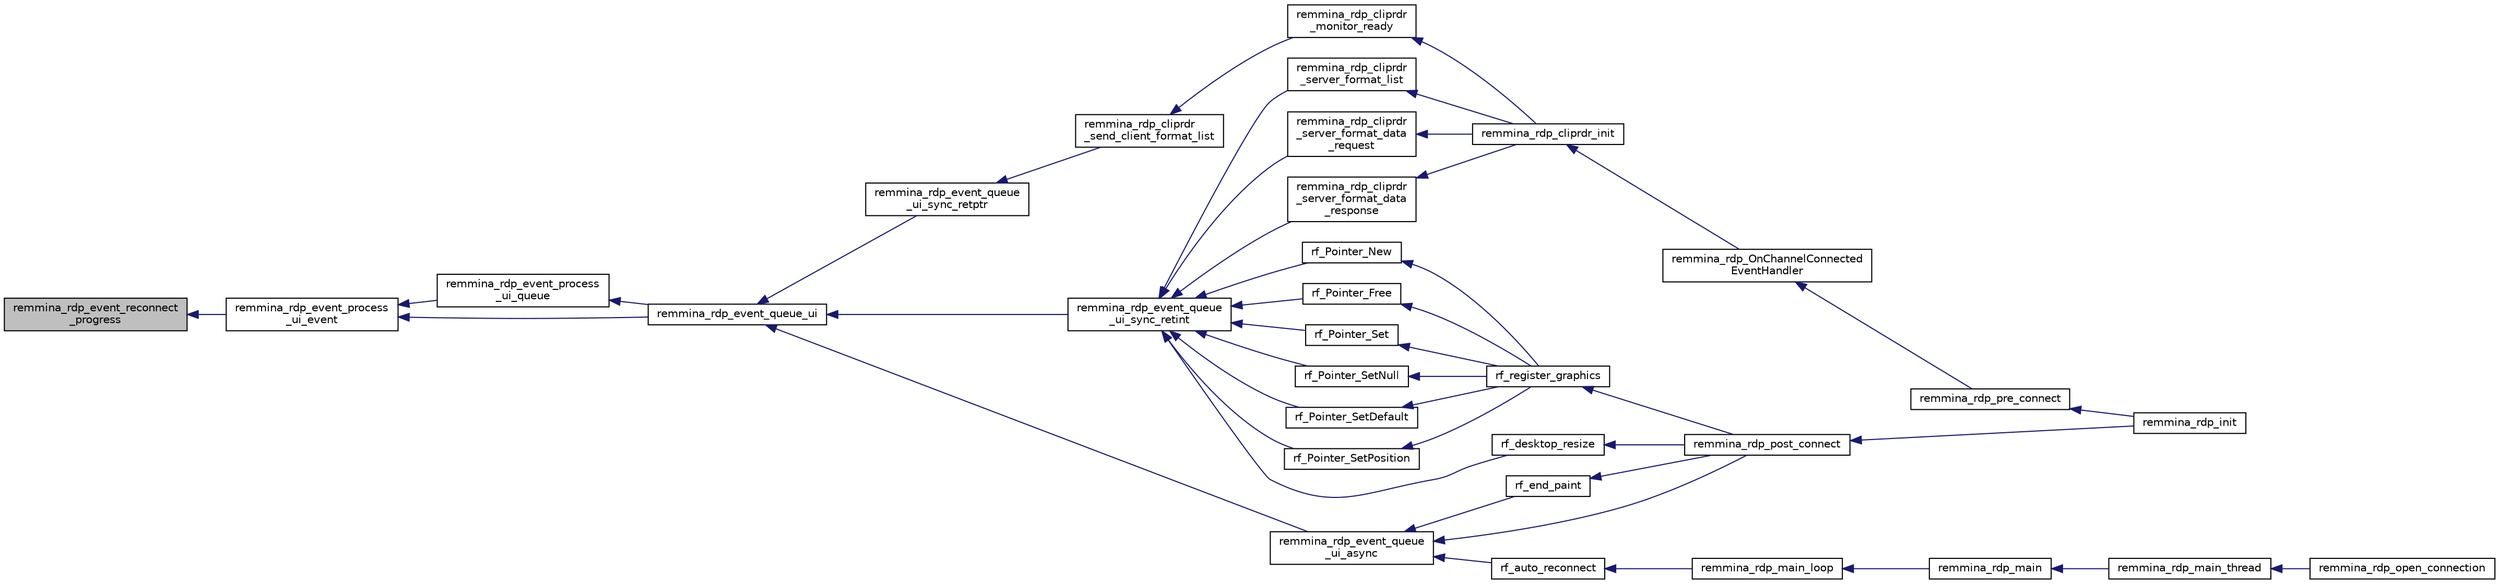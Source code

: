 digraph "remmina_rdp_event_reconnect_progress"
{
  edge [fontname="Helvetica",fontsize="10",labelfontname="Helvetica",labelfontsize="10"];
  node [fontname="Helvetica",fontsize="10",shape=record];
  rankdir="LR";
  Node671 [label="remmina_rdp_event_reconnect\l_progress",height=0.2,width=0.4,color="black", fillcolor="grey75", style="filled", fontcolor="black"];
  Node671 -> Node672 [dir="back",color="midnightblue",fontsize="10",style="solid",fontname="Helvetica"];
  Node672 [label="remmina_rdp_event_process\l_ui_event",height=0.2,width=0.4,color="black", fillcolor="white", style="filled",URL="$rdp__event_8c.html#a6929ce2effcc3cf2be6d5ec8b19d5466"];
  Node672 -> Node673 [dir="back",color="midnightblue",fontsize="10",style="solid",fontname="Helvetica"];
  Node673 [label="remmina_rdp_event_process\l_ui_queue",height=0.2,width=0.4,color="black", fillcolor="white", style="filled",URL="$rdp__event_8c.html#abfa1d5d0b0494818fb5e1a549c0acd23"];
  Node673 -> Node674 [dir="back",color="midnightblue",fontsize="10",style="solid",fontname="Helvetica"];
  Node674 [label="remmina_rdp_event_queue_ui",height=0.2,width=0.4,color="black", fillcolor="white", style="filled",URL="$rdp__event_8c.html#a2b91746b782b7782432bd1d23c6a9945"];
  Node674 -> Node675 [dir="back",color="midnightblue",fontsize="10",style="solid",fontname="Helvetica"];
  Node675 [label="remmina_rdp_event_queue\l_ui_async",height=0.2,width=0.4,color="black", fillcolor="white", style="filled",URL="$rdp__event_8h.html#ae445fd0a84c7c9414a177a69c86cf325"];
  Node675 -> Node676 [dir="back",color="midnightblue",fontsize="10",style="solid",fontname="Helvetica"];
  Node676 [label="rf_auto_reconnect",height=0.2,width=0.4,color="black", fillcolor="white", style="filled",URL="$rdp__plugin_8c.html#a6dc42bd40842f63939e962828c19cfc7"];
  Node676 -> Node677 [dir="back",color="midnightblue",fontsize="10",style="solid",fontname="Helvetica"];
  Node677 [label="remmina_rdp_main_loop",height=0.2,width=0.4,color="black", fillcolor="white", style="filled",URL="$rdp__plugin_8c.html#adb2d2f801618ad1e5ff14b4ebf2a9eb9"];
  Node677 -> Node678 [dir="back",color="midnightblue",fontsize="10",style="solid",fontname="Helvetica"];
  Node678 [label="remmina_rdp_main",height=0.2,width=0.4,color="black", fillcolor="white", style="filled",URL="$rdp__plugin_8c.html#a12e0199d082d510648cb27168486f4e0"];
  Node678 -> Node679 [dir="back",color="midnightblue",fontsize="10",style="solid",fontname="Helvetica"];
  Node679 [label="remmina_rdp_main_thread",height=0.2,width=0.4,color="black", fillcolor="white", style="filled",URL="$rdp__plugin_8c.html#a3b62e33da1cb6cfa69c44f565ad53c54"];
  Node679 -> Node680 [dir="back",color="midnightblue",fontsize="10",style="solid",fontname="Helvetica"];
  Node680 [label="remmina_rdp_open_connection",height=0.2,width=0.4,color="black", fillcolor="white", style="filled",URL="$rdp__plugin_8c.html#a5f88cb338f10185c43bfc7d711dddee5"];
  Node675 -> Node681 [dir="back",color="midnightblue",fontsize="10",style="solid",fontname="Helvetica"];
  Node681 [label="rf_end_paint",height=0.2,width=0.4,color="black", fillcolor="white", style="filled",URL="$rdp__plugin_8c.html#ab5b2b1181588e07e68c083c9539fa84f"];
  Node681 -> Node682 [dir="back",color="midnightblue",fontsize="10",style="solid",fontname="Helvetica"];
  Node682 [label="remmina_rdp_post_connect",height=0.2,width=0.4,color="black", fillcolor="white", style="filled",URL="$rdp__plugin_8c.html#ac8d1ec82167ad20b7634ed545d4badbc"];
  Node682 -> Node683 [dir="back",color="midnightblue",fontsize="10",style="solid",fontname="Helvetica"];
  Node683 [label="remmina_rdp_init",height=0.2,width=0.4,color="black", fillcolor="white", style="filled",URL="$rdp__plugin_8c.html#a6dd204e4f7a63fdcdfb6cd3066cbf309"];
  Node675 -> Node682 [dir="back",color="midnightblue",fontsize="10",style="solid",fontname="Helvetica"];
  Node674 -> Node684 [dir="back",color="midnightblue",fontsize="10",style="solid",fontname="Helvetica"];
  Node684 [label="remmina_rdp_event_queue\l_ui_sync_retint",height=0.2,width=0.4,color="black", fillcolor="white", style="filled",URL="$rdp__event_8h.html#ab5fe43c1b1b77c39f118d2581942eb81"];
  Node684 -> Node685 [dir="back",color="midnightblue",fontsize="10",style="solid",fontname="Helvetica"];
  Node685 [label="remmina_rdp_cliprdr\l_server_format_list",height=0.2,width=0.4,color="black", fillcolor="white", style="filled",URL="$rdp__cliprdr_8c.html#aad8017b7ae0935c5266e7777dae3c3d4"];
  Node685 -> Node686 [dir="back",color="midnightblue",fontsize="10",style="solid",fontname="Helvetica"];
  Node686 [label="remmina_rdp_cliprdr_init",height=0.2,width=0.4,color="black", fillcolor="white", style="filled",URL="$rdp__cliprdr_8h.html#a9425378cc9b2da11eb4b866c8069e4aa"];
  Node686 -> Node687 [dir="back",color="midnightblue",fontsize="10",style="solid",fontname="Helvetica"];
  Node687 [label="remmina_rdp_OnChannelConnected\lEventHandler",height=0.2,width=0.4,color="black", fillcolor="white", style="filled",URL="$rdp__channels_8h.html#a759a6601ddb16301f0f6c39a6e88425a"];
  Node687 -> Node688 [dir="back",color="midnightblue",fontsize="10",style="solid",fontname="Helvetica"];
  Node688 [label="remmina_rdp_pre_connect",height=0.2,width=0.4,color="black", fillcolor="white", style="filled",URL="$rdp__plugin_8c.html#a0bc4113554537fd1a9e4c8bb9201e789"];
  Node688 -> Node683 [dir="back",color="midnightblue",fontsize="10",style="solid",fontname="Helvetica"];
  Node684 -> Node689 [dir="back",color="midnightblue",fontsize="10",style="solid",fontname="Helvetica"];
  Node689 [label="remmina_rdp_cliprdr\l_server_format_data\l_request",height=0.2,width=0.4,color="black", fillcolor="white", style="filled",URL="$rdp__cliprdr_8c.html#a3a346af4c3c92ec71797838ecc69bdae"];
  Node689 -> Node686 [dir="back",color="midnightblue",fontsize="10",style="solid",fontname="Helvetica"];
  Node684 -> Node690 [dir="back",color="midnightblue",fontsize="10",style="solid",fontname="Helvetica"];
  Node690 [label="remmina_rdp_cliprdr\l_server_format_data\l_response",height=0.2,width=0.4,color="black", fillcolor="white", style="filled",URL="$rdp__cliprdr_8c.html#a010f06478881fa1942237c48a4605a23"];
  Node690 -> Node686 [dir="back",color="midnightblue",fontsize="10",style="solid",fontname="Helvetica"];
  Node684 -> Node691 [dir="back",color="midnightblue",fontsize="10",style="solid",fontname="Helvetica"];
  Node691 [label="rf_Pointer_New",height=0.2,width=0.4,color="black", fillcolor="white", style="filled",URL="$rdp__graphics_8c.html#a9fb6fb540ec75254cb763ae974fb5129"];
  Node691 -> Node692 [dir="back",color="midnightblue",fontsize="10",style="solid",fontname="Helvetica"];
  Node692 [label="rf_register_graphics",height=0.2,width=0.4,color="black", fillcolor="white", style="filled",URL="$rdp__graphics_8h.html#a95732c40c35499f3440715b6526279b1"];
  Node692 -> Node682 [dir="back",color="midnightblue",fontsize="10",style="solid",fontname="Helvetica"];
  Node684 -> Node693 [dir="back",color="midnightblue",fontsize="10",style="solid",fontname="Helvetica"];
  Node693 [label="rf_Pointer_Free",height=0.2,width=0.4,color="black", fillcolor="white", style="filled",URL="$rdp__graphics_8c.html#afe709335471a30a29f9c97587d43088f"];
  Node693 -> Node692 [dir="back",color="midnightblue",fontsize="10",style="solid",fontname="Helvetica"];
  Node684 -> Node694 [dir="back",color="midnightblue",fontsize="10",style="solid",fontname="Helvetica"];
  Node694 [label="rf_Pointer_Set",height=0.2,width=0.4,color="black", fillcolor="white", style="filled",URL="$rdp__graphics_8c.html#aee54ac34465e6b70a5a7bbd799e9b747"];
  Node694 -> Node692 [dir="back",color="midnightblue",fontsize="10",style="solid",fontname="Helvetica"];
  Node684 -> Node695 [dir="back",color="midnightblue",fontsize="10",style="solid",fontname="Helvetica"];
  Node695 [label="rf_Pointer_SetNull",height=0.2,width=0.4,color="black", fillcolor="white", style="filled",URL="$rdp__graphics_8c.html#aeb108afe0c6da4dfa5a485137921437a"];
  Node695 -> Node692 [dir="back",color="midnightblue",fontsize="10",style="solid",fontname="Helvetica"];
  Node684 -> Node696 [dir="back",color="midnightblue",fontsize="10",style="solid",fontname="Helvetica"];
  Node696 [label="rf_Pointer_SetDefault",height=0.2,width=0.4,color="black", fillcolor="white", style="filled",URL="$rdp__graphics_8c.html#ac2abd9da136bc6f446c836a3d53ab8b6"];
  Node696 -> Node692 [dir="back",color="midnightblue",fontsize="10",style="solid",fontname="Helvetica"];
  Node684 -> Node697 [dir="back",color="midnightblue",fontsize="10",style="solid",fontname="Helvetica"];
  Node697 [label="rf_Pointer_SetPosition",height=0.2,width=0.4,color="black", fillcolor="white", style="filled",URL="$rdp__graphics_8c.html#a4c2407f4e8db3ae44123066c373b705c"];
  Node697 -> Node692 [dir="back",color="midnightblue",fontsize="10",style="solid",fontname="Helvetica"];
  Node684 -> Node698 [dir="back",color="midnightblue",fontsize="10",style="solid",fontname="Helvetica"];
  Node698 [label="rf_desktop_resize",height=0.2,width=0.4,color="black", fillcolor="white", style="filled",URL="$rdp__plugin_8c.html#a992a905d014d83a8de736ffbd85fe901"];
  Node698 -> Node682 [dir="back",color="midnightblue",fontsize="10",style="solid",fontname="Helvetica"];
  Node674 -> Node699 [dir="back",color="midnightblue",fontsize="10",style="solid",fontname="Helvetica"];
  Node699 [label="remmina_rdp_event_queue\l_ui_sync_retptr",height=0.2,width=0.4,color="black", fillcolor="white", style="filled",URL="$rdp__event_8h.html#adaaf3de8342309cc52668f318a473350"];
  Node699 -> Node700 [dir="back",color="midnightblue",fontsize="10",style="solid",fontname="Helvetica"];
  Node700 [label="remmina_rdp_cliprdr\l_send_client_format_list",height=0.2,width=0.4,color="black", fillcolor="white", style="filled",URL="$rdp__cliprdr_8c.html#a8afec91e9f54fc3a0ea8f25d8349bd8b"];
  Node700 -> Node701 [dir="back",color="midnightblue",fontsize="10",style="solid",fontname="Helvetica"];
  Node701 [label="remmina_rdp_cliprdr\l_monitor_ready",height=0.2,width=0.4,color="black", fillcolor="white", style="filled",URL="$rdp__cliprdr_8c.html#a5c9890f4354ef9a8dedcf3a371a2a16f"];
  Node701 -> Node686 [dir="back",color="midnightblue",fontsize="10",style="solid",fontname="Helvetica"];
  Node672 -> Node674 [dir="back",color="midnightblue",fontsize="10",style="solid",fontname="Helvetica"];
}
